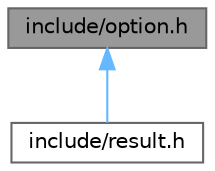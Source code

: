 digraph "include/option.h"
{
 // LATEX_PDF_SIZE
  bgcolor="transparent";
  edge [fontname=Helvetica,fontsize=10,labelfontname=Helvetica,labelfontsize=10];
  node [fontname=Helvetica,fontsize=10,shape=box,height=0.2,width=0.4];
  Node1 [id="Node000001",label="include/option.h",height=0.2,width=0.4,color="gray40", fillcolor="grey60", style="filled", fontcolor="black",tooltip="Option type.Result is a type that represents either value or nothing."];
  Node1 -> Node2 [id="edge2_Node000001_Node000002",dir="back",color="steelblue1",style="solid",tooltip=" "];
  Node2 [id="Node000002",label="include/result.h",height=0.2,width=0.4,color="grey40", fillcolor="white", style="filled",URL="$result_8h.html",tooltip="Result type.Result is a type that represents either success (ok) or failure (err)."];
}
